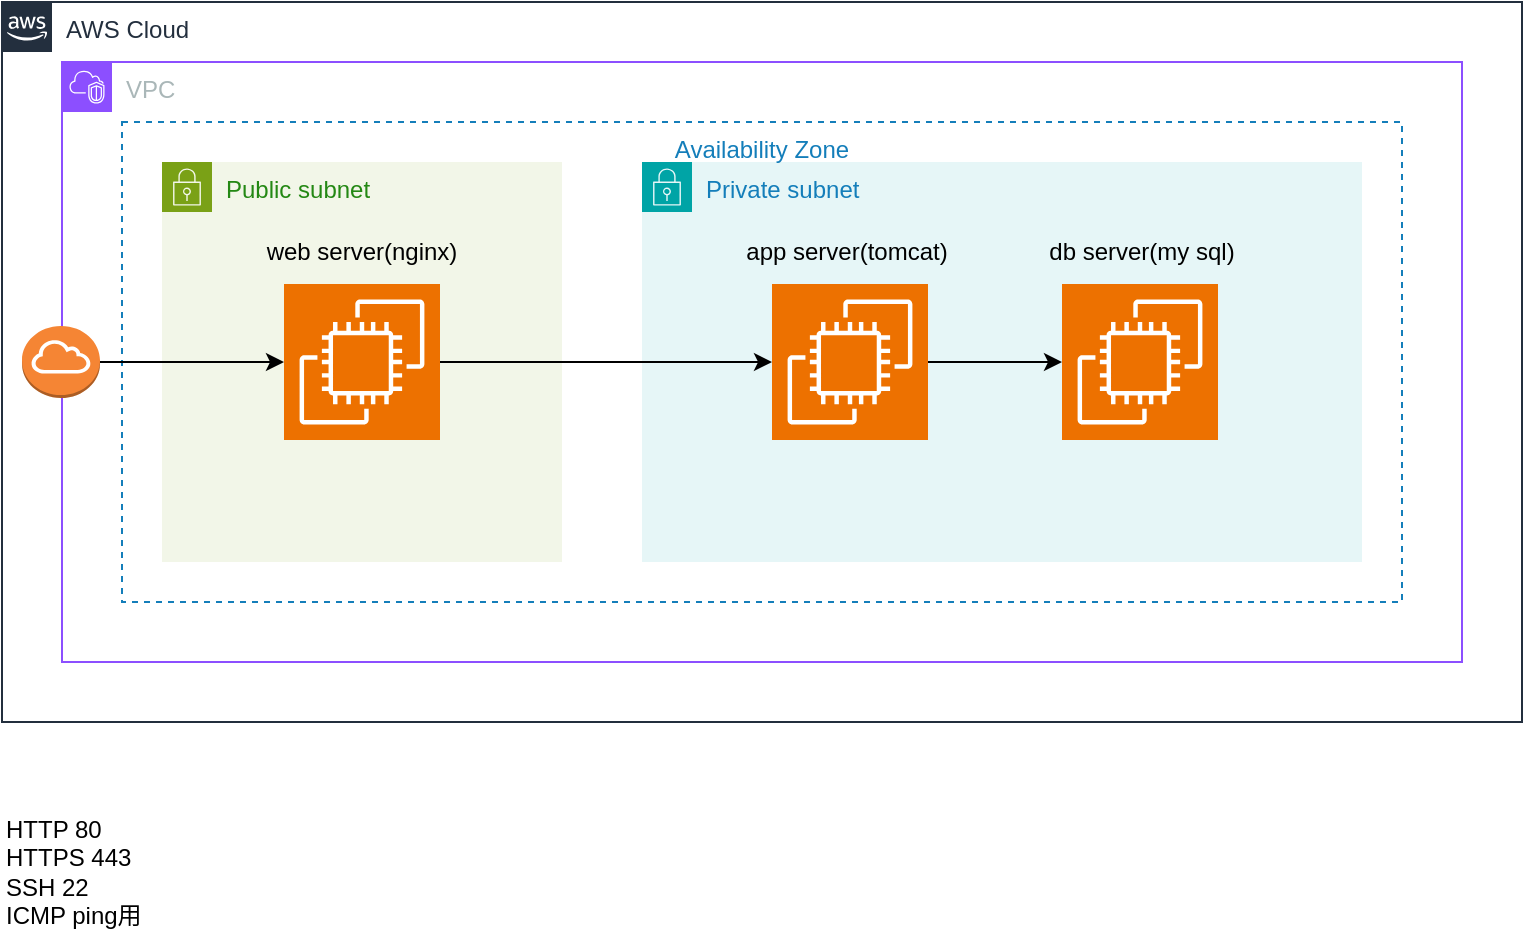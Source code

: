 <mxfile version="23.0.2" type="github">
  <diagram name="EC2_3" id="7wUsnwDILyCLhLMBzOGl">
    <mxGraphModel dx="1035" dy="511" grid="1" gridSize="10" guides="1" tooltips="1" connect="1" arrows="1" fold="1" page="1" pageScale="1" pageWidth="850" pageHeight="1100" math="0" shadow="0">
      <root>
        <mxCell id="0" />
        <mxCell id="1" parent="0" />
        <mxCell id="Kod0eMy4NeKzpDpZBVPe-2" value="AWS Cloud" style="points=[[0,0],[0.25,0],[0.5,0],[0.75,0],[1,0],[1,0.25],[1,0.5],[1,0.75],[1,1],[0.75,1],[0.5,1],[0.25,1],[0,1],[0,0.75],[0,0.5],[0,0.25]];outlineConnect=0;gradientColor=none;html=1;whiteSpace=wrap;fontSize=12;fontStyle=0;container=1;pointerEvents=0;collapsible=0;recursiveResize=0;shape=mxgraph.aws4.group;grIcon=mxgraph.aws4.group_aws_cloud_alt;strokeColor=#232F3E;fillColor=none;verticalAlign=top;align=left;spacingLeft=30;fontColor=#232F3E;dashed=0;" vertex="1" parent="1">
          <mxGeometry x="40" y="40" width="760" height="360" as="geometry" />
        </mxCell>
        <mxCell id="Kod0eMy4NeKzpDpZBVPe-3" value="VPC" style="points=[[0,0],[0.25,0],[0.5,0],[0.75,0],[1,0],[1,0.25],[1,0.5],[1,0.75],[1,1],[0.75,1],[0.5,1],[0.25,1],[0,1],[0,0.75],[0,0.5],[0,0.25]];outlineConnect=0;gradientColor=none;html=1;whiteSpace=wrap;fontSize=12;fontStyle=0;container=1;pointerEvents=0;collapsible=0;recursiveResize=0;shape=mxgraph.aws4.group;grIcon=mxgraph.aws4.group_vpc2;strokeColor=#8C4FFF;fillColor=none;verticalAlign=top;align=left;spacingLeft=30;fontColor=#AAB7B8;dashed=0;" vertex="1" parent="1">
          <mxGeometry x="70" y="70" width="700" height="300" as="geometry" />
        </mxCell>
        <mxCell id="Kod0eMy4NeKzpDpZBVPe-6" value="Private subnet" style="points=[[0,0],[0.25,0],[0.5,0],[0.75,0],[1,0],[1,0.25],[1,0.5],[1,0.75],[1,1],[0.75,1],[0.5,1],[0.25,1],[0,1],[0,0.75],[0,0.5],[0,0.25]];outlineConnect=0;gradientColor=none;html=1;whiteSpace=wrap;fontSize=12;fontStyle=0;container=1;pointerEvents=0;collapsible=0;recursiveResize=0;shape=mxgraph.aws4.group;grIcon=mxgraph.aws4.group_security_group;grStroke=0;strokeColor=#00A4A6;fillColor=#E6F6F7;verticalAlign=top;align=left;spacingLeft=30;fontColor=#147EBA;dashed=0;" vertex="1" parent="Kod0eMy4NeKzpDpZBVPe-3">
          <mxGeometry x="290" y="50" width="360" height="200" as="geometry" />
        </mxCell>
        <mxCell id="Kod0eMy4NeKzpDpZBVPe-11" value="" style="sketch=0;points=[[0,0,0],[0.25,0,0],[0.5,0,0],[0.75,0,0],[1,0,0],[0,1,0],[0.25,1,0],[0.5,1,0],[0.75,1,0],[1,1,0],[0,0.25,0],[0,0.5,0],[0,0.75,0],[1,0.25,0],[1,0.5,0],[1,0.75,0]];outlineConnect=0;fontColor=#232F3E;fillColor=#ED7100;strokeColor=#ffffff;dashed=0;verticalLabelPosition=bottom;verticalAlign=top;align=center;html=1;fontSize=12;fontStyle=0;aspect=fixed;shape=mxgraph.aws4.resourceIcon;resIcon=mxgraph.aws4.ec2;" vertex="1" parent="Kod0eMy4NeKzpDpZBVPe-6">
          <mxGeometry x="210" y="61" width="78" height="78" as="geometry" />
        </mxCell>
        <mxCell id="Kod0eMy4NeKzpDpZBVPe-13" style="edgeStyle=orthogonalEdgeStyle;rounded=0;orthogonalLoop=1;jettySize=auto;html=1;exitX=1;exitY=0.5;exitDx=0;exitDy=0;exitPerimeter=0;" edge="1" parent="Kod0eMy4NeKzpDpZBVPe-6" source="Kod0eMy4NeKzpDpZBVPe-10" target="Kod0eMy4NeKzpDpZBVPe-11">
          <mxGeometry relative="1" as="geometry" />
        </mxCell>
        <mxCell id="Kod0eMy4NeKzpDpZBVPe-10" value="" style="sketch=0;points=[[0,0,0],[0.25,0,0],[0.5,0,0],[0.75,0,0],[1,0,0],[0,1,0],[0.25,1,0],[0.5,1,0],[0.75,1,0],[1,1,0],[0,0.25,0],[0,0.5,0],[0,0.75,0],[1,0.25,0],[1,0.5,0],[1,0.75,0]];outlineConnect=0;fontColor=#232F3E;fillColor=#ED7100;strokeColor=#ffffff;dashed=0;verticalLabelPosition=bottom;verticalAlign=top;align=center;html=1;fontSize=12;fontStyle=0;aspect=fixed;shape=mxgraph.aws4.resourceIcon;resIcon=mxgraph.aws4.ec2;" vertex="1" parent="Kod0eMy4NeKzpDpZBVPe-6">
          <mxGeometry x="65" y="61" width="78" height="78" as="geometry" />
        </mxCell>
        <mxCell id="Kod0eMy4NeKzpDpZBVPe-5" value="Public subnet" style="points=[[0,0],[0.25,0],[0.5,0],[0.75,0],[1,0],[1,0.25],[1,0.5],[1,0.75],[1,1],[0.75,1],[0.5,1],[0.25,1],[0,1],[0,0.75],[0,0.5],[0,0.25]];outlineConnect=0;gradientColor=none;html=1;whiteSpace=wrap;fontSize=12;fontStyle=0;container=1;pointerEvents=0;collapsible=0;recursiveResize=0;shape=mxgraph.aws4.group;grIcon=mxgraph.aws4.group_security_group;grStroke=0;strokeColor=#7AA116;fillColor=#F2F6E8;verticalAlign=top;align=left;spacingLeft=30;fontColor=#248814;dashed=0;" vertex="1" parent="Kod0eMy4NeKzpDpZBVPe-3">
          <mxGeometry x="50" y="50" width="200" height="200" as="geometry" />
        </mxCell>
        <mxCell id="Kod0eMy4NeKzpDpZBVPe-9" value="" style="sketch=0;points=[[0,0,0],[0.25,0,0],[0.5,0,0],[0.75,0,0],[1,0,0],[0,1,0],[0.25,1,0],[0.5,1,0],[0.75,1,0],[1,1,0],[0,0.25,0],[0,0.5,0],[0,0.75,0],[1,0.25,0],[1,0.5,0],[1,0.75,0]];outlineConnect=0;fontColor=#232F3E;fillColor=#ED7100;strokeColor=#ffffff;dashed=0;verticalLabelPosition=bottom;verticalAlign=top;align=center;html=1;fontSize=12;fontStyle=0;aspect=fixed;shape=mxgraph.aws4.resourceIcon;resIcon=mxgraph.aws4.ec2;" vertex="1" parent="Kod0eMy4NeKzpDpZBVPe-5">
          <mxGeometry x="61" y="61" width="78" height="78" as="geometry" />
        </mxCell>
        <mxCell id="Kod0eMy4NeKzpDpZBVPe-12" style="edgeStyle=orthogonalEdgeStyle;rounded=0;orthogonalLoop=1;jettySize=auto;html=1;exitX=1;exitY=0.5;exitDx=0;exitDy=0;exitPerimeter=0;" edge="1" parent="Kod0eMy4NeKzpDpZBVPe-3" source="Kod0eMy4NeKzpDpZBVPe-9" target="Kod0eMy4NeKzpDpZBVPe-10">
          <mxGeometry relative="1" as="geometry" />
        </mxCell>
        <mxCell id="Kod0eMy4NeKzpDpZBVPe-4" value="Availability Zone" style="fillColor=none;strokeColor=#147EBA;dashed=1;verticalAlign=top;fontStyle=0;fontColor=#147EBA;whiteSpace=wrap;html=1;" vertex="1" parent="Kod0eMy4NeKzpDpZBVPe-3">
          <mxGeometry x="30" y="30" width="640" height="240" as="geometry" />
        </mxCell>
        <mxCell id="Kod0eMy4NeKzpDpZBVPe-16" value="web server(nginx)" style="text;html=1;strokeColor=none;fillColor=none;align=center;verticalAlign=middle;whiteSpace=wrap;rounded=0;" vertex="1" parent="Kod0eMy4NeKzpDpZBVPe-3">
          <mxGeometry x="85" y="80" width="130" height="30" as="geometry" />
        </mxCell>
        <mxCell id="Kod0eMy4NeKzpDpZBVPe-17" value="app server(tomcat)" style="text;html=1;strokeColor=none;fillColor=none;align=center;verticalAlign=middle;whiteSpace=wrap;rounded=0;" vertex="1" parent="Kod0eMy4NeKzpDpZBVPe-3">
          <mxGeometry x="330" y="80" width="125" height="30" as="geometry" />
        </mxCell>
        <mxCell id="Kod0eMy4NeKzpDpZBVPe-18" value="db server(my sql)" style="text;html=1;strokeColor=none;fillColor=none;align=center;verticalAlign=middle;whiteSpace=wrap;rounded=0;" vertex="1" parent="Kod0eMy4NeKzpDpZBVPe-3">
          <mxGeometry x="480" y="80" width="120" height="30" as="geometry" />
        </mxCell>
        <mxCell id="Kod0eMy4NeKzpDpZBVPe-15" style="edgeStyle=orthogonalEdgeStyle;rounded=0;orthogonalLoop=1;jettySize=auto;html=1;exitX=1;exitY=0.5;exitDx=0;exitDy=0;exitPerimeter=0;" edge="1" parent="1" source="Kod0eMy4NeKzpDpZBVPe-14" target="Kod0eMy4NeKzpDpZBVPe-9">
          <mxGeometry relative="1" as="geometry" />
        </mxCell>
        <mxCell id="Kod0eMy4NeKzpDpZBVPe-14" value="" style="outlineConnect=0;dashed=0;verticalLabelPosition=bottom;verticalAlign=top;align=center;html=1;shape=mxgraph.aws3.internet_gateway;fillColor=#F58534;gradientColor=none;" vertex="1" parent="1">
          <mxGeometry x="50" y="202" width="39" height="36" as="geometry" />
        </mxCell>
        <mxCell id="Kod0eMy4NeKzpDpZBVPe-20" value="HTTP 80&lt;br&gt;HTTPS 443&lt;br&gt;SSH 22&lt;br&gt;ICMP ping用" style="text;html=1;align=left;verticalAlign=top;resizable=0;points=[];autosize=1;strokeColor=none;fillColor=none;" vertex="1" parent="1">
          <mxGeometry x="40" y="440" width="90" height="70" as="geometry" />
        </mxCell>
      </root>
    </mxGraphModel>
  </diagram>
</mxfile>
